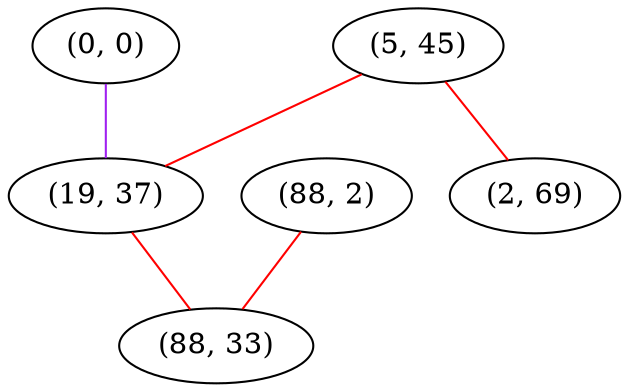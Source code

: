graph "" {
"(0, 0)";
"(5, 45)";
"(19, 37)";
"(88, 2)";
"(88, 33)";
"(2, 69)";
"(0, 0)" -- "(19, 37)"  [color=purple, key=0, weight=4];
"(5, 45)" -- "(2, 69)"  [color=red, key=0, weight=1];
"(5, 45)" -- "(19, 37)"  [color=red, key=0, weight=1];
"(19, 37)" -- "(88, 33)"  [color=red, key=0, weight=1];
"(88, 2)" -- "(88, 33)"  [color=red, key=0, weight=1];
}
